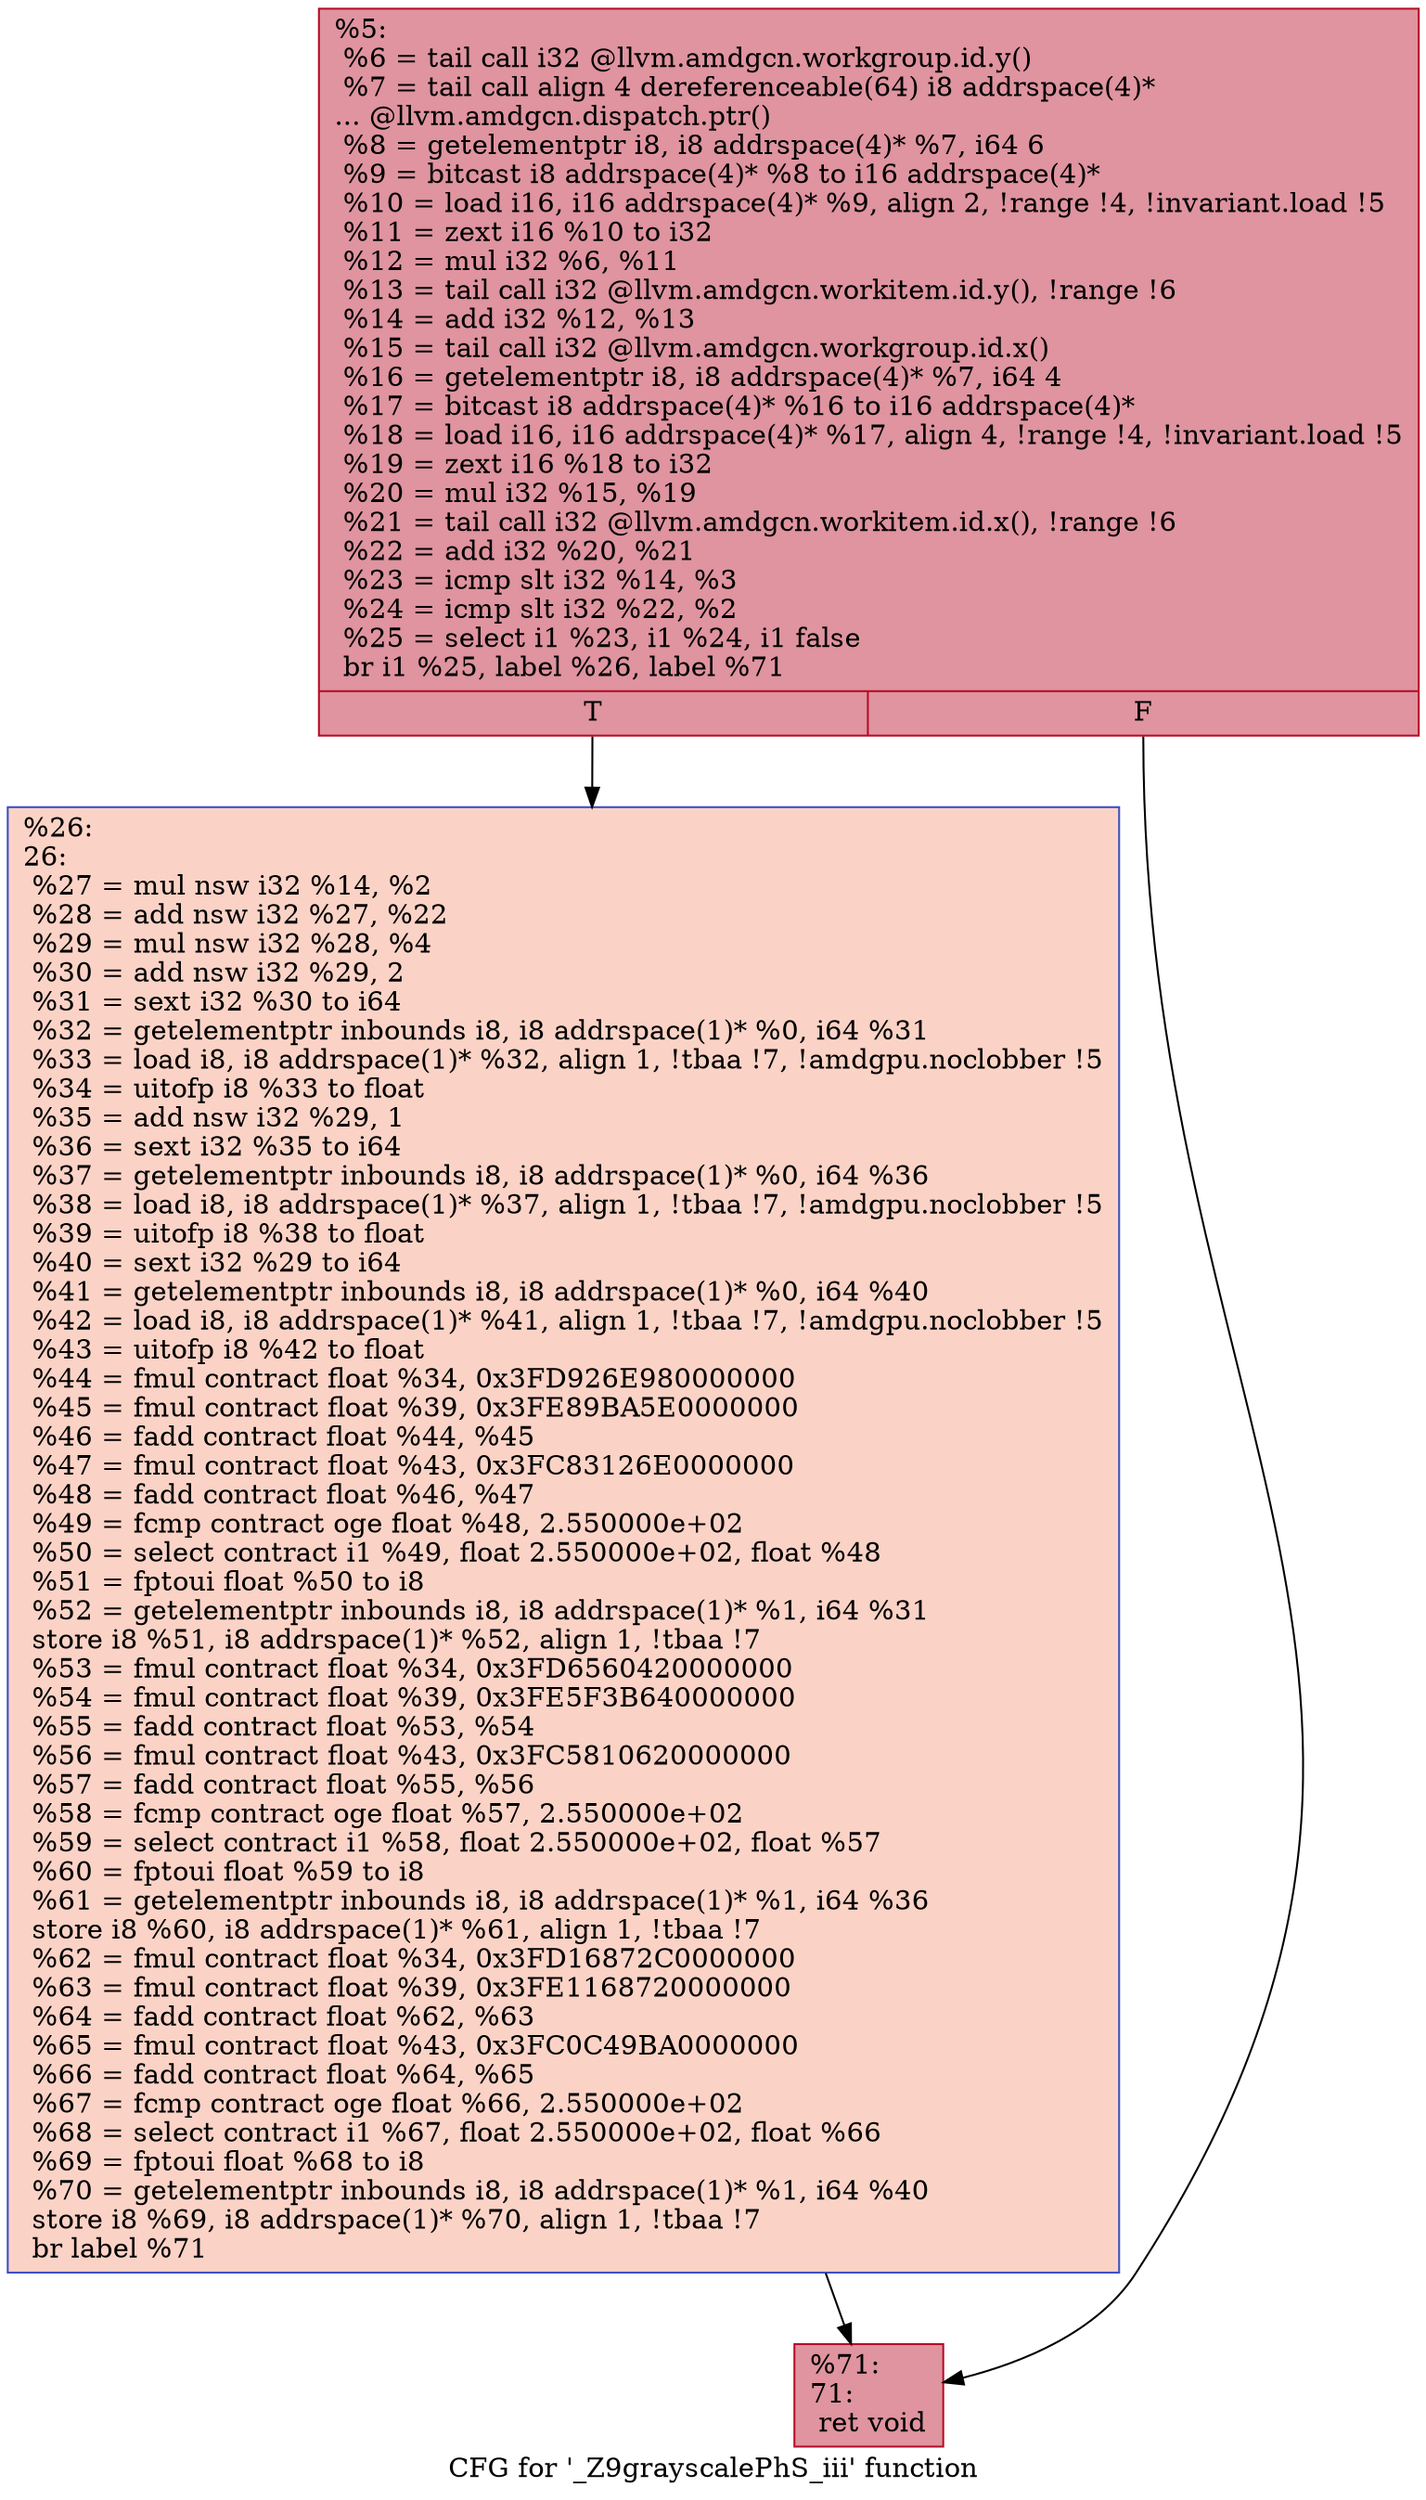 digraph "CFG for '_Z9grayscalePhS_iii' function" {
	label="CFG for '_Z9grayscalePhS_iii' function";

	Node0x63f1ab0 [shape=record,color="#b70d28ff", style=filled, fillcolor="#b70d2870",label="{%5:\l  %6 = tail call i32 @llvm.amdgcn.workgroup.id.y()\l  %7 = tail call align 4 dereferenceable(64) i8 addrspace(4)*\l... @llvm.amdgcn.dispatch.ptr()\l  %8 = getelementptr i8, i8 addrspace(4)* %7, i64 6\l  %9 = bitcast i8 addrspace(4)* %8 to i16 addrspace(4)*\l  %10 = load i16, i16 addrspace(4)* %9, align 2, !range !4, !invariant.load !5\l  %11 = zext i16 %10 to i32\l  %12 = mul i32 %6, %11\l  %13 = tail call i32 @llvm.amdgcn.workitem.id.y(), !range !6\l  %14 = add i32 %12, %13\l  %15 = tail call i32 @llvm.amdgcn.workgroup.id.x()\l  %16 = getelementptr i8, i8 addrspace(4)* %7, i64 4\l  %17 = bitcast i8 addrspace(4)* %16 to i16 addrspace(4)*\l  %18 = load i16, i16 addrspace(4)* %17, align 4, !range !4, !invariant.load !5\l  %19 = zext i16 %18 to i32\l  %20 = mul i32 %15, %19\l  %21 = tail call i32 @llvm.amdgcn.workitem.id.x(), !range !6\l  %22 = add i32 %20, %21\l  %23 = icmp slt i32 %14, %3\l  %24 = icmp slt i32 %22, %2\l  %25 = select i1 %23, i1 %24, i1 false\l  br i1 %25, label %26, label %71\l|{<s0>T|<s1>F}}"];
	Node0x63f1ab0:s0 -> Node0x63f5520;
	Node0x63f1ab0:s1 -> Node0x63f55b0;
	Node0x63f5520 [shape=record,color="#3d50c3ff", style=filled, fillcolor="#f59c7d70",label="{%26:\l26:                                               \l  %27 = mul nsw i32 %14, %2\l  %28 = add nsw i32 %27, %22\l  %29 = mul nsw i32 %28, %4\l  %30 = add nsw i32 %29, 2\l  %31 = sext i32 %30 to i64\l  %32 = getelementptr inbounds i8, i8 addrspace(1)* %0, i64 %31\l  %33 = load i8, i8 addrspace(1)* %32, align 1, !tbaa !7, !amdgpu.noclobber !5\l  %34 = uitofp i8 %33 to float\l  %35 = add nsw i32 %29, 1\l  %36 = sext i32 %35 to i64\l  %37 = getelementptr inbounds i8, i8 addrspace(1)* %0, i64 %36\l  %38 = load i8, i8 addrspace(1)* %37, align 1, !tbaa !7, !amdgpu.noclobber !5\l  %39 = uitofp i8 %38 to float\l  %40 = sext i32 %29 to i64\l  %41 = getelementptr inbounds i8, i8 addrspace(1)* %0, i64 %40\l  %42 = load i8, i8 addrspace(1)* %41, align 1, !tbaa !7, !amdgpu.noclobber !5\l  %43 = uitofp i8 %42 to float\l  %44 = fmul contract float %34, 0x3FD926E980000000\l  %45 = fmul contract float %39, 0x3FE89BA5E0000000\l  %46 = fadd contract float %44, %45\l  %47 = fmul contract float %43, 0x3FC83126E0000000\l  %48 = fadd contract float %46, %47\l  %49 = fcmp contract oge float %48, 2.550000e+02\l  %50 = select contract i1 %49, float 2.550000e+02, float %48\l  %51 = fptoui float %50 to i8\l  %52 = getelementptr inbounds i8, i8 addrspace(1)* %1, i64 %31\l  store i8 %51, i8 addrspace(1)* %52, align 1, !tbaa !7\l  %53 = fmul contract float %34, 0x3FD6560420000000\l  %54 = fmul contract float %39, 0x3FE5F3B640000000\l  %55 = fadd contract float %53, %54\l  %56 = fmul contract float %43, 0x3FC5810620000000\l  %57 = fadd contract float %55, %56\l  %58 = fcmp contract oge float %57, 2.550000e+02\l  %59 = select contract i1 %58, float 2.550000e+02, float %57\l  %60 = fptoui float %59 to i8\l  %61 = getelementptr inbounds i8, i8 addrspace(1)* %1, i64 %36\l  store i8 %60, i8 addrspace(1)* %61, align 1, !tbaa !7\l  %62 = fmul contract float %34, 0x3FD16872C0000000\l  %63 = fmul contract float %39, 0x3FE1168720000000\l  %64 = fadd contract float %62, %63\l  %65 = fmul contract float %43, 0x3FC0C49BA0000000\l  %66 = fadd contract float %64, %65\l  %67 = fcmp contract oge float %66, 2.550000e+02\l  %68 = select contract i1 %67, float 2.550000e+02, float %66\l  %69 = fptoui float %68 to i8\l  %70 = getelementptr inbounds i8, i8 addrspace(1)* %1, i64 %40\l  store i8 %69, i8 addrspace(1)* %70, align 1, !tbaa !7\l  br label %71\l}"];
	Node0x63f5520 -> Node0x63f55b0;
	Node0x63f55b0 [shape=record,color="#b70d28ff", style=filled, fillcolor="#b70d2870",label="{%71:\l71:                                               \l  ret void\l}"];
}
